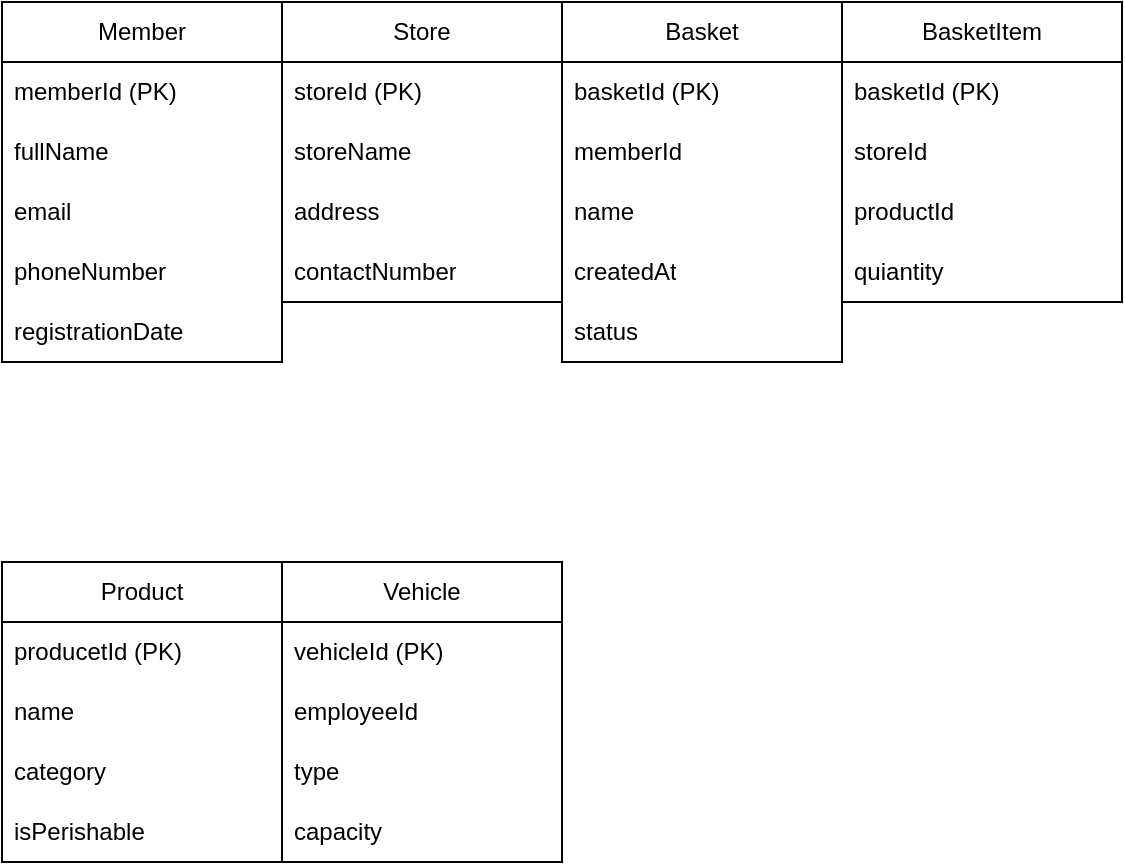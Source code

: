 <mxfile version="28.2.5">
  <diagram name="Page-1" id="laOynzhPpjdmW-CdgGyL">
    <mxGraphModel dx="1149" dy="458" grid="1" gridSize="10" guides="1" tooltips="1" connect="1" arrows="1" fold="1" page="1" pageScale="1" pageWidth="1169" pageHeight="827" math="0" shadow="0">
      <root>
        <mxCell id="0" />
        <mxCell id="1" parent="0" />
        <mxCell id="v90WLhtirhXJfasFhO05-21" value="Member" style="swimlane;fontStyle=0;childLayout=stackLayout;horizontal=1;startSize=30;horizontalStack=0;resizeParent=1;resizeParentMax=0;resizeLast=0;collapsible=1;marginBottom=0;whiteSpace=wrap;html=1;" vertex="1" parent="1">
          <mxGeometry width="140" height="180" as="geometry" />
        </mxCell>
        <mxCell id="v90WLhtirhXJfasFhO05-22" value="memberId (PK)" style="text;strokeColor=none;fillColor=none;align=left;verticalAlign=middle;spacingLeft=4;spacingRight=4;overflow=hidden;points=[[0,0.5],[1,0.5]];portConstraint=eastwest;rotatable=0;whiteSpace=wrap;html=1;" vertex="1" parent="v90WLhtirhXJfasFhO05-21">
          <mxGeometry y="30" width="140" height="30" as="geometry" />
        </mxCell>
        <mxCell id="v90WLhtirhXJfasFhO05-23" value="fullName" style="text;strokeColor=none;fillColor=none;align=left;verticalAlign=middle;spacingLeft=4;spacingRight=4;overflow=hidden;points=[[0,0.5],[1,0.5]];portConstraint=eastwest;rotatable=0;whiteSpace=wrap;html=1;" vertex="1" parent="v90WLhtirhXJfasFhO05-21">
          <mxGeometry y="60" width="140" height="30" as="geometry" />
        </mxCell>
        <mxCell id="v90WLhtirhXJfasFhO05-25" value="email" style="text;strokeColor=none;fillColor=none;align=left;verticalAlign=middle;spacingLeft=4;spacingRight=4;overflow=hidden;points=[[0,0.5],[1,0.5]];portConstraint=eastwest;rotatable=0;whiteSpace=wrap;html=1;" vertex="1" parent="v90WLhtirhXJfasFhO05-21">
          <mxGeometry y="90" width="140" height="30" as="geometry" />
        </mxCell>
        <mxCell id="v90WLhtirhXJfasFhO05-26" value="phoneNumber" style="text;strokeColor=none;fillColor=none;align=left;verticalAlign=middle;spacingLeft=4;spacingRight=4;overflow=hidden;points=[[0,0.5],[1,0.5]];portConstraint=eastwest;rotatable=0;whiteSpace=wrap;html=1;" vertex="1" parent="v90WLhtirhXJfasFhO05-21">
          <mxGeometry y="120" width="140" height="30" as="geometry" />
        </mxCell>
        <mxCell id="v90WLhtirhXJfasFhO05-28" value="registrationDate" style="text;strokeColor=none;fillColor=none;align=left;verticalAlign=middle;spacingLeft=4;spacingRight=4;overflow=hidden;points=[[0,0.5],[1,0.5]];portConstraint=eastwest;rotatable=0;whiteSpace=wrap;html=1;" vertex="1" parent="v90WLhtirhXJfasFhO05-21">
          <mxGeometry y="150" width="140" height="30" as="geometry" />
        </mxCell>
        <mxCell id="v90WLhtirhXJfasFhO05-29" value="Store" style="swimlane;fontStyle=0;childLayout=stackLayout;horizontal=1;startSize=30;horizontalStack=0;resizeParent=1;resizeParentMax=0;resizeLast=0;collapsible=1;marginBottom=0;whiteSpace=wrap;html=1;" vertex="1" parent="1">
          <mxGeometry x="140" width="140" height="150" as="geometry" />
        </mxCell>
        <mxCell id="v90WLhtirhXJfasFhO05-30" value="storeId (PK)" style="text;strokeColor=none;fillColor=none;align=left;verticalAlign=middle;spacingLeft=4;spacingRight=4;overflow=hidden;points=[[0,0.5],[1,0.5]];portConstraint=eastwest;rotatable=0;whiteSpace=wrap;html=1;" vertex="1" parent="v90WLhtirhXJfasFhO05-29">
          <mxGeometry y="30" width="140" height="30" as="geometry" />
        </mxCell>
        <mxCell id="v90WLhtirhXJfasFhO05-31" value="storeName" style="text;strokeColor=none;fillColor=none;align=left;verticalAlign=middle;spacingLeft=4;spacingRight=4;overflow=hidden;points=[[0,0.5],[1,0.5]];portConstraint=eastwest;rotatable=0;whiteSpace=wrap;html=1;" vertex="1" parent="v90WLhtirhXJfasFhO05-29">
          <mxGeometry y="60" width="140" height="30" as="geometry" />
        </mxCell>
        <mxCell id="v90WLhtirhXJfasFhO05-32" value="address" style="text;strokeColor=none;fillColor=none;align=left;verticalAlign=middle;spacingLeft=4;spacingRight=4;overflow=hidden;points=[[0,0.5],[1,0.5]];portConstraint=eastwest;rotatable=0;whiteSpace=wrap;html=1;" vertex="1" parent="v90WLhtirhXJfasFhO05-29">
          <mxGeometry y="90" width="140" height="30" as="geometry" />
        </mxCell>
        <mxCell id="v90WLhtirhXJfasFhO05-33" value="contactNumber" style="text;strokeColor=none;fillColor=none;align=left;verticalAlign=middle;spacingLeft=4;spacingRight=4;overflow=hidden;points=[[0,0.5],[1,0.5]];portConstraint=eastwest;rotatable=0;whiteSpace=wrap;html=1;" vertex="1" parent="v90WLhtirhXJfasFhO05-29">
          <mxGeometry y="120" width="140" height="30" as="geometry" />
        </mxCell>
        <mxCell id="v90WLhtirhXJfasFhO05-34" value="Product" style="swimlane;fontStyle=0;childLayout=stackLayout;horizontal=1;startSize=30;horizontalStack=0;resizeParent=1;resizeParentMax=0;resizeLast=0;collapsible=1;marginBottom=0;whiteSpace=wrap;html=1;" vertex="1" parent="1">
          <mxGeometry y="280" width="140" height="150" as="geometry" />
        </mxCell>
        <mxCell id="v90WLhtirhXJfasFhO05-35" value="producetId (PK)" style="text;strokeColor=none;fillColor=none;align=left;verticalAlign=middle;spacingLeft=4;spacingRight=4;overflow=hidden;points=[[0,0.5],[1,0.5]];portConstraint=eastwest;rotatable=0;whiteSpace=wrap;html=1;" vertex="1" parent="v90WLhtirhXJfasFhO05-34">
          <mxGeometry y="30" width="140" height="30" as="geometry" />
        </mxCell>
        <mxCell id="v90WLhtirhXJfasFhO05-36" value="name" style="text;strokeColor=none;fillColor=none;align=left;verticalAlign=middle;spacingLeft=4;spacingRight=4;overflow=hidden;points=[[0,0.5],[1,0.5]];portConstraint=eastwest;rotatable=0;whiteSpace=wrap;html=1;" vertex="1" parent="v90WLhtirhXJfasFhO05-34">
          <mxGeometry y="60" width="140" height="30" as="geometry" />
        </mxCell>
        <mxCell id="v90WLhtirhXJfasFhO05-37" value="category" style="text;strokeColor=none;fillColor=none;align=left;verticalAlign=middle;spacingLeft=4;spacingRight=4;overflow=hidden;points=[[0,0.5],[1,0.5]];portConstraint=eastwest;rotatable=0;whiteSpace=wrap;html=1;" vertex="1" parent="v90WLhtirhXJfasFhO05-34">
          <mxGeometry y="90" width="140" height="30" as="geometry" />
        </mxCell>
        <mxCell id="v90WLhtirhXJfasFhO05-38" value="isPerishable" style="text;strokeColor=none;fillColor=none;align=left;verticalAlign=middle;spacingLeft=4;spacingRight=4;overflow=hidden;points=[[0,0.5],[1,0.5]];portConstraint=eastwest;rotatable=0;whiteSpace=wrap;html=1;" vertex="1" parent="v90WLhtirhXJfasFhO05-34">
          <mxGeometry y="120" width="140" height="30" as="geometry" />
        </mxCell>
        <mxCell id="v90WLhtirhXJfasFhO05-39" value="BasketItem" style="swimlane;fontStyle=0;childLayout=stackLayout;horizontal=1;startSize=30;horizontalStack=0;resizeParent=1;resizeParentMax=0;resizeLast=0;collapsible=1;marginBottom=0;whiteSpace=wrap;html=1;" vertex="1" parent="1">
          <mxGeometry x="420" width="140" height="150" as="geometry" />
        </mxCell>
        <mxCell id="v90WLhtirhXJfasFhO05-40" value="basketId (PK)" style="text;strokeColor=none;fillColor=none;align=left;verticalAlign=middle;spacingLeft=4;spacingRight=4;overflow=hidden;points=[[0,0.5],[1,0.5]];portConstraint=eastwest;rotatable=0;whiteSpace=wrap;html=1;" vertex="1" parent="v90WLhtirhXJfasFhO05-39">
          <mxGeometry y="30" width="140" height="30" as="geometry" />
        </mxCell>
        <mxCell id="v90WLhtirhXJfasFhO05-41" value="storeId" style="text;strokeColor=none;fillColor=none;align=left;verticalAlign=middle;spacingLeft=4;spacingRight=4;overflow=hidden;points=[[0,0.5],[1,0.5]];portConstraint=eastwest;rotatable=0;whiteSpace=wrap;html=1;" vertex="1" parent="v90WLhtirhXJfasFhO05-39">
          <mxGeometry y="60" width="140" height="30" as="geometry" />
        </mxCell>
        <mxCell id="v90WLhtirhXJfasFhO05-42" value="productId" style="text;strokeColor=none;fillColor=none;align=left;verticalAlign=middle;spacingLeft=4;spacingRight=4;overflow=hidden;points=[[0,0.5],[1,0.5]];portConstraint=eastwest;rotatable=0;whiteSpace=wrap;html=1;" vertex="1" parent="v90WLhtirhXJfasFhO05-39">
          <mxGeometry y="90" width="140" height="30" as="geometry" />
        </mxCell>
        <mxCell id="v90WLhtirhXJfasFhO05-43" value="quiantity" style="text;strokeColor=none;fillColor=none;align=left;verticalAlign=middle;spacingLeft=4;spacingRight=4;overflow=hidden;points=[[0,0.5],[1,0.5]];portConstraint=eastwest;rotatable=0;whiteSpace=wrap;html=1;" vertex="1" parent="v90WLhtirhXJfasFhO05-39">
          <mxGeometry y="120" width="140" height="30" as="geometry" />
        </mxCell>
        <mxCell id="v90WLhtirhXJfasFhO05-44" value="Basket" style="swimlane;fontStyle=0;childLayout=stackLayout;horizontal=1;startSize=30;horizontalStack=0;resizeParent=1;resizeParentMax=0;resizeLast=0;collapsible=1;marginBottom=0;whiteSpace=wrap;html=1;" vertex="1" parent="1">
          <mxGeometry x="280" width="140" height="180" as="geometry" />
        </mxCell>
        <mxCell id="v90WLhtirhXJfasFhO05-45" value="basketId (PK)" style="text;strokeColor=none;fillColor=none;align=left;verticalAlign=middle;spacingLeft=4;spacingRight=4;overflow=hidden;points=[[0,0.5],[1,0.5]];portConstraint=eastwest;rotatable=0;whiteSpace=wrap;html=1;" vertex="1" parent="v90WLhtirhXJfasFhO05-44">
          <mxGeometry y="30" width="140" height="30" as="geometry" />
        </mxCell>
        <mxCell id="v90WLhtirhXJfasFhO05-46" value="memberId" style="text;strokeColor=none;fillColor=none;align=left;verticalAlign=middle;spacingLeft=4;spacingRight=4;overflow=hidden;points=[[0,0.5],[1,0.5]];portConstraint=eastwest;rotatable=0;whiteSpace=wrap;html=1;" vertex="1" parent="v90WLhtirhXJfasFhO05-44">
          <mxGeometry y="60" width="140" height="30" as="geometry" />
        </mxCell>
        <mxCell id="v90WLhtirhXJfasFhO05-47" value="name" style="text;strokeColor=none;fillColor=none;align=left;verticalAlign=middle;spacingLeft=4;spacingRight=4;overflow=hidden;points=[[0,0.5],[1,0.5]];portConstraint=eastwest;rotatable=0;whiteSpace=wrap;html=1;" vertex="1" parent="v90WLhtirhXJfasFhO05-44">
          <mxGeometry y="90" width="140" height="30" as="geometry" />
        </mxCell>
        <mxCell id="v90WLhtirhXJfasFhO05-48" value="createdAt" style="text;strokeColor=none;fillColor=none;align=left;verticalAlign=middle;spacingLeft=4;spacingRight=4;overflow=hidden;points=[[0,0.5],[1,0.5]];portConstraint=eastwest;rotatable=0;whiteSpace=wrap;html=1;" vertex="1" parent="v90WLhtirhXJfasFhO05-44">
          <mxGeometry y="120" width="140" height="30" as="geometry" />
        </mxCell>
        <mxCell id="v90WLhtirhXJfasFhO05-49" value="status" style="text;strokeColor=none;fillColor=none;align=left;verticalAlign=middle;spacingLeft=4;spacingRight=4;overflow=hidden;points=[[0,0.5],[1,0.5]];portConstraint=eastwest;rotatable=0;whiteSpace=wrap;html=1;" vertex="1" parent="v90WLhtirhXJfasFhO05-44">
          <mxGeometry y="150" width="140" height="30" as="geometry" />
        </mxCell>
        <mxCell id="v90WLhtirhXJfasFhO05-50" value="Vehicle" style="swimlane;fontStyle=0;childLayout=stackLayout;horizontal=1;startSize=30;horizontalStack=0;resizeParent=1;resizeParentMax=0;resizeLast=0;collapsible=1;marginBottom=0;whiteSpace=wrap;html=1;" vertex="1" parent="1">
          <mxGeometry x="140" y="280" width="140" height="150" as="geometry" />
        </mxCell>
        <mxCell id="v90WLhtirhXJfasFhO05-51" value="vehicleId (PK)" style="text;strokeColor=none;fillColor=none;align=left;verticalAlign=middle;spacingLeft=4;spacingRight=4;overflow=hidden;points=[[0,0.5],[1,0.5]];portConstraint=eastwest;rotatable=0;whiteSpace=wrap;html=1;" vertex="1" parent="v90WLhtirhXJfasFhO05-50">
          <mxGeometry y="30" width="140" height="30" as="geometry" />
        </mxCell>
        <mxCell id="v90WLhtirhXJfasFhO05-52" value="employeeId" style="text;strokeColor=none;fillColor=none;align=left;verticalAlign=middle;spacingLeft=4;spacingRight=4;overflow=hidden;points=[[0,0.5],[1,0.5]];portConstraint=eastwest;rotatable=0;whiteSpace=wrap;html=1;" vertex="1" parent="v90WLhtirhXJfasFhO05-50">
          <mxGeometry y="60" width="140" height="30" as="geometry" />
        </mxCell>
        <mxCell id="v90WLhtirhXJfasFhO05-53" value="type" style="text;strokeColor=none;fillColor=none;align=left;verticalAlign=middle;spacingLeft=4;spacingRight=4;overflow=hidden;points=[[0,0.5],[1,0.5]];portConstraint=eastwest;rotatable=0;whiteSpace=wrap;html=1;" vertex="1" parent="v90WLhtirhXJfasFhO05-50">
          <mxGeometry y="90" width="140" height="30" as="geometry" />
        </mxCell>
        <mxCell id="v90WLhtirhXJfasFhO05-54" value="capacity" style="text;strokeColor=none;fillColor=none;align=left;verticalAlign=middle;spacingLeft=4;spacingRight=4;overflow=hidden;points=[[0,0.5],[1,0.5]];portConstraint=eastwest;rotatable=0;whiteSpace=wrap;html=1;" vertex="1" parent="v90WLhtirhXJfasFhO05-50">
          <mxGeometry y="120" width="140" height="30" as="geometry" />
        </mxCell>
      </root>
    </mxGraphModel>
  </diagram>
</mxfile>
